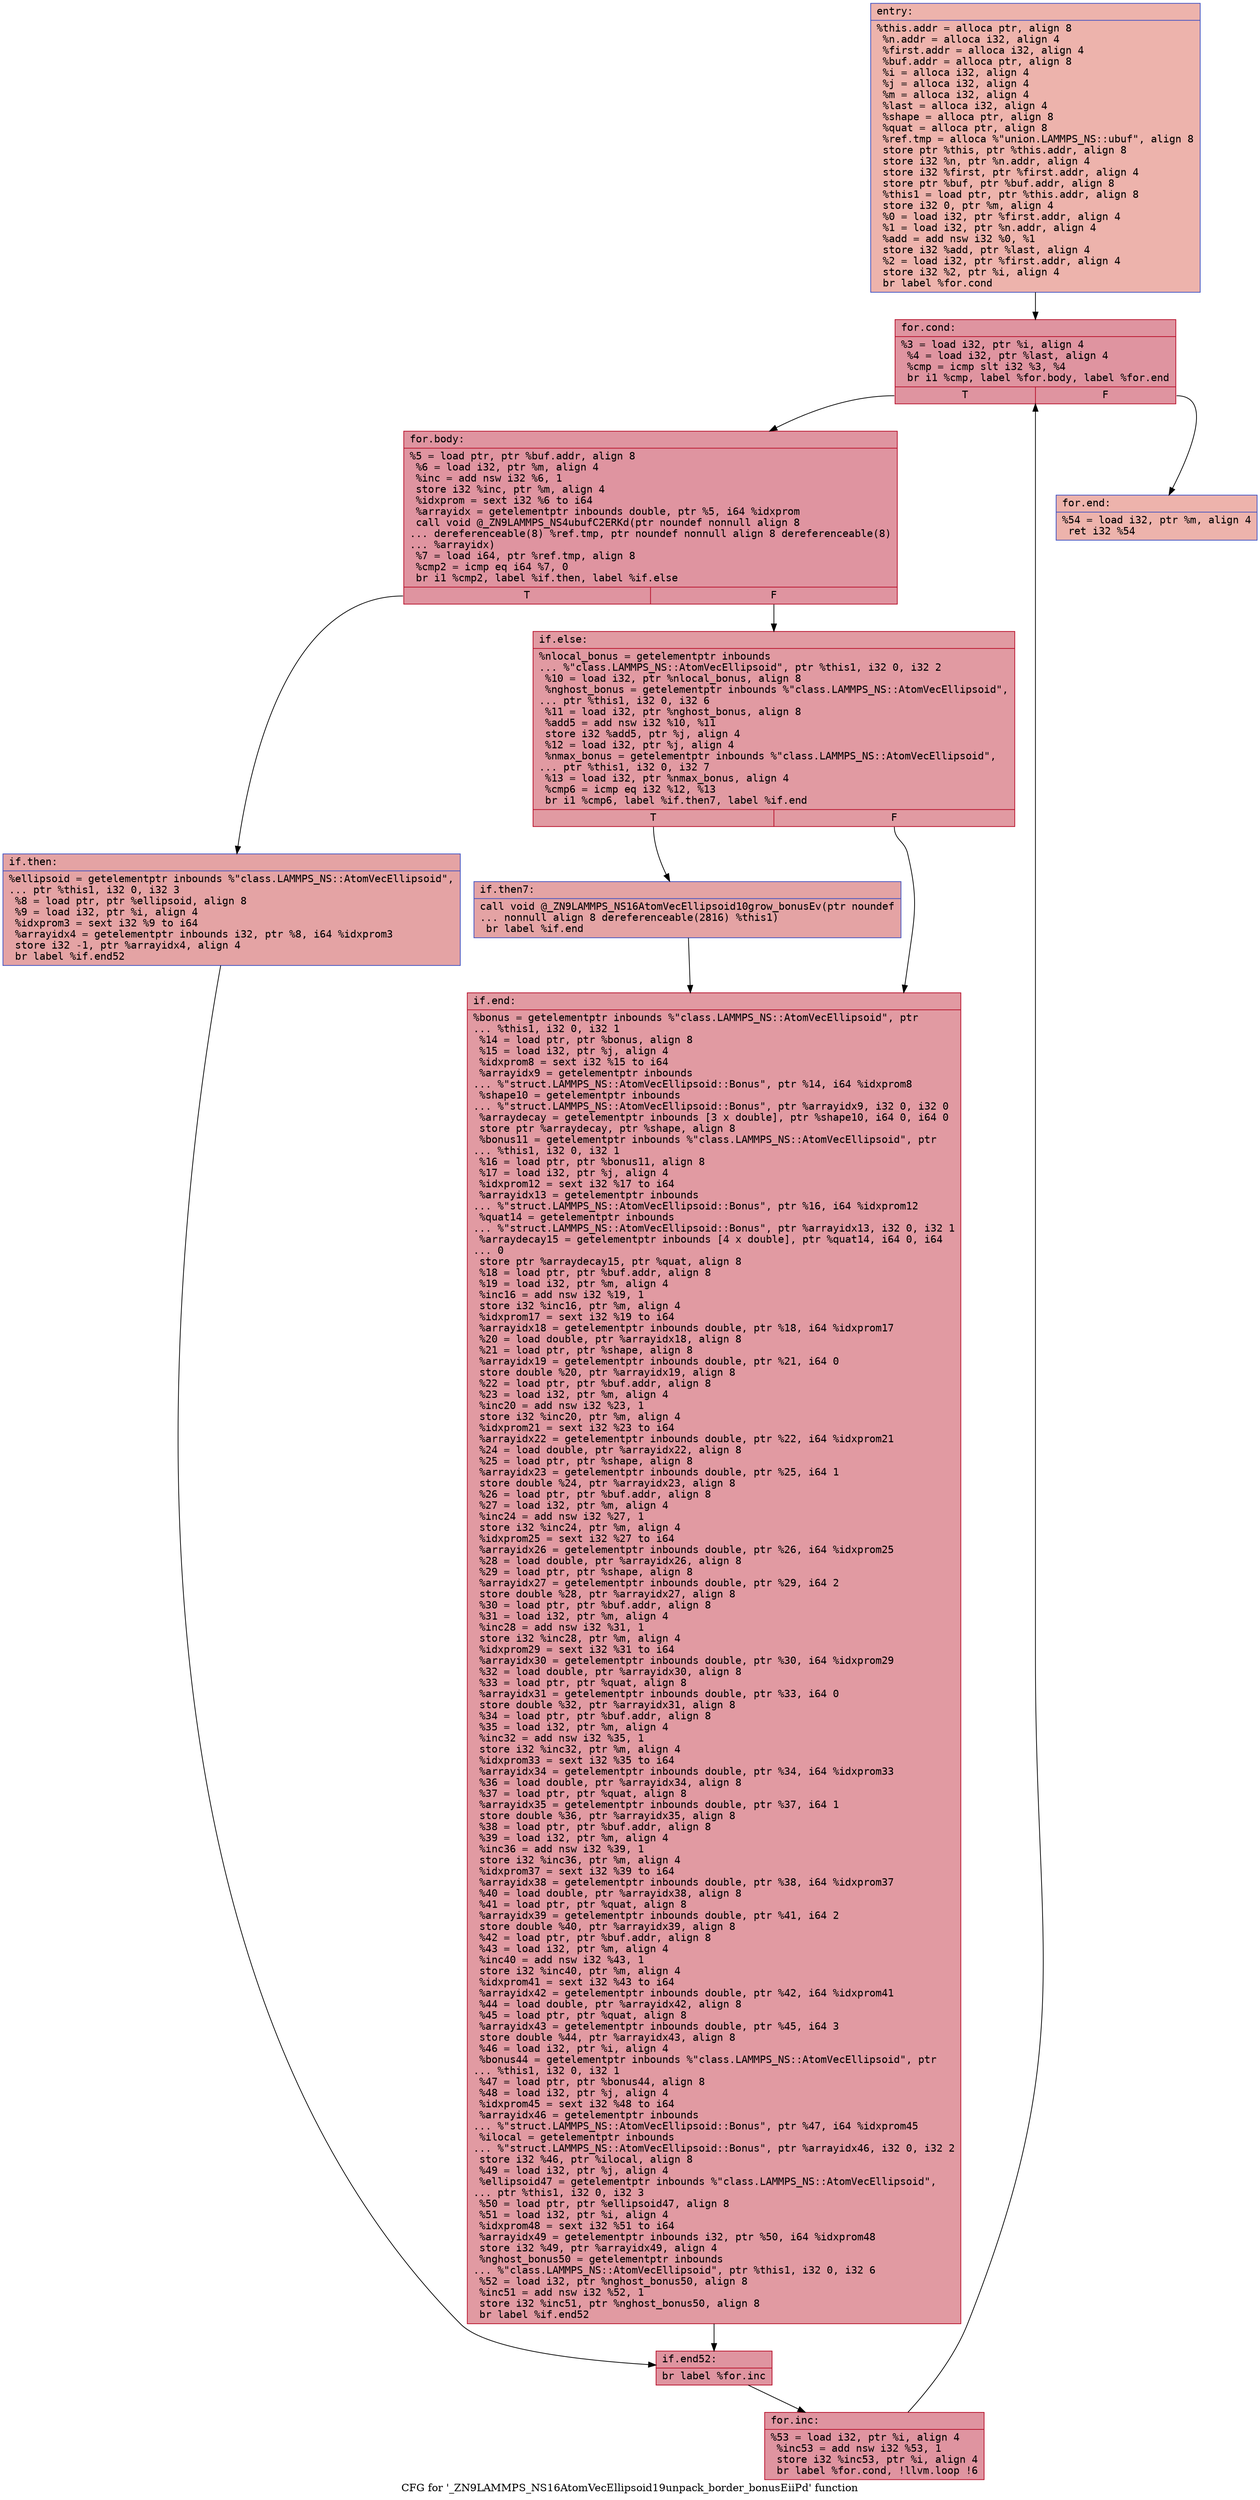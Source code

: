 digraph "CFG for '_ZN9LAMMPS_NS16AtomVecEllipsoid19unpack_border_bonusEiiPd' function" {
	label="CFG for '_ZN9LAMMPS_NS16AtomVecEllipsoid19unpack_border_bonusEiiPd' function";

	Node0x556728d7fea0 [shape=record,color="#3d50c3ff", style=filled, fillcolor="#d6524470" fontname="Courier",label="{entry:\l|  %this.addr = alloca ptr, align 8\l  %n.addr = alloca i32, align 4\l  %first.addr = alloca i32, align 4\l  %buf.addr = alloca ptr, align 8\l  %i = alloca i32, align 4\l  %j = alloca i32, align 4\l  %m = alloca i32, align 4\l  %last = alloca i32, align 4\l  %shape = alloca ptr, align 8\l  %quat = alloca ptr, align 8\l  %ref.tmp = alloca %\"union.LAMMPS_NS::ubuf\", align 8\l  store ptr %this, ptr %this.addr, align 8\l  store i32 %n, ptr %n.addr, align 4\l  store i32 %first, ptr %first.addr, align 4\l  store ptr %buf, ptr %buf.addr, align 8\l  %this1 = load ptr, ptr %this.addr, align 8\l  store i32 0, ptr %m, align 4\l  %0 = load i32, ptr %first.addr, align 4\l  %1 = load i32, ptr %n.addr, align 4\l  %add = add nsw i32 %0, %1\l  store i32 %add, ptr %last, align 4\l  %2 = load i32, ptr %first.addr, align 4\l  store i32 %2, ptr %i, align 4\l  br label %for.cond\l}"];
	Node0x556728d7fea0 -> Node0x556728d81080[tooltip="entry -> for.cond\nProbability 100.00%" ];
	Node0x556728d81080 [shape=record,color="#b70d28ff", style=filled, fillcolor="#b70d2870" fontname="Courier",label="{for.cond:\l|  %3 = load i32, ptr %i, align 4\l  %4 = load i32, ptr %last, align 4\l  %cmp = icmp slt i32 %3, %4\l  br i1 %cmp, label %for.body, label %for.end\l|{<s0>T|<s1>F}}"];
	Node0x556728d81080:s0 -> Node0x556728d81320[tooltip="for.cond -> for.body\nProbability 96.88%" ];
	Node0x556728d81080:s1 -> Node0x556728d813a0[tooltip="for.cond -> for.end\nProbability 3.12%" ];
	Node0x556728d81320 [shape=record,color="#b70d28ff", style=filled, fillcolor="#b70d2870" fontname="Courier",label="{for.body:\l|  %5 = load ptr, ptr %buf.addr, align 8\l  %6 = load i32, ptr %m, align 4\l  %inc = add nsw i32 %6, 1\l  store i32 %inc, ptr %m, align 4\l  %idxprom = sext i32 %6 to i64\l  %arrayidx = getelementptr inbounds double, ptr %5, i64 %idxprom\l  call void @_ZN9LAMMPS_NS4ubufC2ERKd(ptr noundef nonnull align 8\l... dereferenceable(8) %ref.tmp, ptr noundef nonnull align 8 dereferenceable(8)\l... %arrayidx)\l  %7 = load i64, ptr %ref.tmp, align 8\l  %cmp2 = icmp eq i64 %7, 0\l  br i1 %cmp2, label %if.then, label %if.else\l|{<s0>T|<s1>F}}"];
	Node0x556728d81320:s0 -> Node0x556728d81d60[tooltip="for.body -> if.then\nProbability 37.50%" ];
	Node0x556728d81320:s1 -> Node0x556728d81db0[tooltip="for.body -> if.else\nProbability 62.50%" ];
	Node0x556728d81d60 [shape=record,color="#3d50c3ff", style=filled, fillcolor="#c32e3170" fontname="Courier",label="{if.then:\l|  %ellipsoid = getelementptr inbounds %\"class.LAMMPS_NS::AtomVecEllipsoid\",\l... ptr %this1, i32 0, i32 3\l  %8 = load ptr, ptr %ellipsoid, align 8\l  %9 = load i32, ptr %i, align 4\l  %idxprom3 = sext i32 %9 to i64\l  %arrayidx4 = getelementptr inbounds i32, ptr %8, i64 %idxprom3\l  store i32 -1, ptr %arrayidx4, align 4\l  br label %if.end52\l}"];
	Node0x556728d81d60 -> Node0x556728d82280[tooltip="if.then -> if.end52\nProbability 100.00%" ];
	Node0x556728d81db0 [shape=record,color="#b70d28ff", style=filled, fillcolor="#bb1b2c70" fontname="Courier",label="{if.else:\l|  %nlocal_bonus = getelementptr inbounds\l... %\"class.LAMMPS_NS::AtomVecEllipsoid\", ptr %this1, i32 0, i32 2\l  %10 = load i32, ptr %nlocal_bonus, align 8\l  %nghost_bonus = getelementptr inbounds %\"class.LAMMPS_NS::AtomVecEllipsoid\",\l... ptr %this1, i32 0, i32 6\l  %11 = load i32, ptr %nghost_bonus, align 8\l  %add5 = add nsw i32 %10, %11\l  store i32 %add5, ptr %j, align 4\l  %12 = load i32, ptr %j, align 4\l  %nmax_bonus = getelementptr inbounds %\"class.LAMMPS_NS::AtomVecEllipsoid\",\l... ptr %this1, i32 0, i32 7\l  %13 = load i32, ptr %nmax_bonus, align 4\l  %cmp6 = icmp eq i32 %12, %13\l  br i1 %cmp6, label %if.then7, label %if.end\l|{<s0>T|<s1>F}}"];
	Node0x556728d81db0:s0 -> Node0x556728d82a40[tooltip="if.else -> if.then7\nProbability 50.00%" ];
	Node0x556728d81db0:s1 -> Node0x556728d82ac0[tooltip="if.else -> if.end\nProbability 50.00%" ];
	Node0x556728d82a40 [shape=record,color="#3d50c3ff", style=filled, fillcolor="#c32e3170" fontname="Courier",label="{if.then7:\l|  call void @_ZN9LAMMPS_NS16AtomVecEllipsoid10grow_bonusEv(ptr noundef\l... nonnull align 8 dereferenceable(2816) %this1)\l  br label %if.end\l}"];
	Node0x556728d82a40 -> Node0x556728d82ac0[tooltip="if.then7 -> if.end\nProbability 100.00%" ];
	Node0x556728d82ac0 [shape=record,color="#b70d28ff", style=filled, fillcolor="#bb1b2c70" fontname="Courier",label="{if.end:\l|  %bonus = getelementptr inbounds %\"class.LAMMPS_NS::AtomVecEllipsoid\", ptr\l... %this1, i32 0, i32 1\l  %14 = load ptr, ptr %bonus, align 8\l  %15 = load i32, ptr %j, align 4\l  %idxprom8 = sext i32 %15 to i64\l  %arrayidx9 = getelementptr inbounds\l... %\"struct.LAMMPS_NS::AtomVecEllipsoid::Bonus\", ptr %14, i64 %idxprom8\l  %shape10 = getelementptr inbounds\l... %\"struct.LAMMPS_NS::AtomVecEllipsoid::Bonus\", ptr %arrayidx9, i32 0, i32 0\l  %arraydecay = getelementptr inbounds [3 x double], ptr %shape10, i64 0, i64 0\l  store ptr %arraydecay, ptr %shape, align 8\l  %bonus11 = getelementptr inbounds %\"class.LAMMPS_NS::AtomVecEllipsoid\", ptr\l... %this1, i32 0, i32 1\l  %16 = load ptr, ptr %bonus11, align 8\l  %17 = load i32, ptr %j, align 4\l  %idxprom12 = sext i32 %17 to i64\l  %arrayidx13 = getelementptr inbounds\l... %\"struct.LAMMPS_NS::AtomVecEllipsoid::Bonus\", ptr %16, i64 %idxprom12\l  %quat14 = getelementptr inbounds\l... %\"struct.LAMMPS_NS::AtomVecEllipsoid::Bonus\", ptr %arrayidx13, i32 0, i32 1\l  %arraydecay15 = getelementptr inbounds [4 x double], ptr %quat14, i64 0, i64\l... 0\l  store ptr %arraydecay15, ptr %quat, align 8\l  %18 = load ptr, ptr %buf.addr, align 8\l  %19 = load i32, ptr %m, align 4\l  %inc16 = add nsw i32 %19, 1\l  store i32 %inc16, ptr %m, align 4\l  %idxprom17 = sext i32 %19 to i64\l  %arrayidx18 = getelementptr inbounds double, ptr %18, i64 %idxprom17\l  %20 = load double, ptr %arrayidx18, align 8\l  %21 = load ptr, ptr %shape, align 8\l  %arrayidx19 = getelementptr inbounds double, ptr %21, i64 0\l  store double %20, ptr %arrayidx19, align 8\l  %22 = load ptr, ptr %buf.addr, align 8\l  %23 = load i32, ptr %m, align 4\l  %inc20 = add nsw i32 %23, 1\l  store i32 %inc20, ptr %m, align 4\l  %idxprom21 = sext i32 %23 to i64\l  %arrayidx22 = getelementptr inbounds double, ptr %22, i64 %idxprom21\l  %24 = load double, ptr %arrayidx22, align 8\l  %25 = load ptr, ptr %shape, align 8\l  %arrayidx23 = getelementptr inbounds double, ptr %25, i64 1\l  store double %24, ptr %arrayidx23, align 8\l  %26 = load ptr, ptr %buf.addr, align 8\l  %27 = load i32, ptr %m, align 4\l  %inc24 = add nsw i32 %27, 1\l  store i32 %inc24, ptr %m, align 4\l  %idxprom25 = sext i32 %27 to i64\l  %arrayidx26 = getelementptr inbounds double, ptr %26, i64 %idxprom25\l  %28 = load double, ptr %arrayidx26, align 8\l  %29 = load ptr, ptr %shape, align 8\l  %arrayidx27 = getelementptr inbounds double, ptr %29, i64 2\l  store double %28, ptr %arrayidx27, align 8\l  %30 = load ptr, ptr %buf.addr, align 8\l  %31 = load i32, ptr %m, align 4\l  %inc28 = add nsw i32 %31, 1\l  store i32 %inc28, ptr %m, align 4\l  %idxprom29 = sext i32 %31 to i64\l  %arrayidx30 = getelementptr inbounds double, ptr %30, i64 %idxprom29\l  %32 = load double, ptr %arrayidx30, align 8\l  %33 = load ptr, ptr %quat, align 8\l  %arrayidx31 = getelementptr inbounds double, ptr %33, i64 0\l  store double %32, ptr %arrayidx31, align 8\l  %34 = load ptr, ptr %buf.addr, align 8\l  %35 = load i32, ptr %m, align 4\l  %inc32 = add nsw i32 %35, 1\l  store i32 %inc32, ptr %m, align 4\l  %idxprom33 = sext i32 %35 to i64\l  %arrayidx34 = getelementptr inbounds double, ptr %34, i64 %idxprom33\l  %36 = load double, ptr %arrayidx34, align 8\l  %37 = load ptr, ptr %quat, align 8\l  %arrayidx35 = getelementptr inbounds double, ptr %37, i64 1\l  store double %36, ptr %arrayidx35, align 8\l  %38 = load ptr, ptr %buf.addr, align 8\l  %39 = load i32, ptr %m, align 4\l  %inc36 = add nsw i32 %39, 1\l  store i32 %inc36, ptr %m, align 4\l  %idxprom37 = sext i32 %39 to i64\l  %arrayidx38 = getelementptr inbounds double, ptr %38, i64 %idxprom37\l  %40 = load double, ptr %arrayidx38, align 8\l  %41 = load ptr, ptr %quat, align 8\l  %arrayidx39 = getelementptr inbounds double, ptr %41, i64 2\l  store double %40, ptr %arrayidx39, align 8\l  %42 = load ptr, ptr %buf.addr, align 8\l  %43 = load i32, ptr %m, align 4\l  %inc40 = add nsw i32 %43, 1\l  store i32 %inc40, ptr %m, align 4\l  %idxprom41 = sext i32 %43 to i64\l  %arrayidx42 = getelementptr inbounds double, ptr %42, i64 %idxprom41\l  %44 = load double, ptr %arrayidx42, align 8\l  %45 = load ptr, ptr %quat, align 8\l  %arrayidx43 = getelementptr inbounds double, ptr %45, i64 3\l  store double %44, ptr %arrayidx43, align 8\l  %46 = load i32, ptr %i, align 4\l  %bonus44 = getelementptr inbounds %\"class.LAMMPS_NS::AtomVecEllipsoid\", ptr\l... %this1, i32 0, i32 1\l  %47 = load ptr, ptr %bonus44, align 8\l  %48 = load i32, ptr %j, align 4\l  %idxprom45 = sext i32 %48 to i64\l  %arrayidx46 = getelementptr inbounds\l... %\"struct.LAMMPS_NS::AtomVecEllipsoid::Bonus\", ptr %47, i64 %idxprom45\l  %ilocal = getelementptr inbounds\l... %\"struct.LAMMPS_NS::AtomVecEllipsoid::Bonus\", ptr %arrayidx46, i32 0, i32 2\l  store i32 %46, ptr %ilocal, align 8\l  %49 = load i32, ptr %j, align 4\l  %ellipsoid47 = getelementptr inbounds %\"class.LAMMPS_NS::AtomVecEllipsoid\",\l... ptr %this1, i32 0, i32 3\l  %50 = load ptr, ptr %ellipsoid47, align 8\l  %51 = load i32, ptr %i, align 4\l  %idxprom48 = sext i32 %51 to i64\l  %arrayidx49 = getelementptr inbounds i32, ptr %50, i64 %idxprom48\l  store i32 %49, ptr %arrayidx49, align 4\l  %nghost_bonus50 = getelementptr inbounds\l... %\"class.LAMMPS_NS::AtomVecEllipsoid\", ptr %this1, i32 0, i32 6\l  %52 = load i32, ptr %nghost_bonus50, align 8\l  %inc51 = add nsw i32 %52, 1\l  store i32 %inc51, ptr %nghost_bonus50, align 8\l  br label %if.end52\l}"];
	Node0x556728d82ac0 -> Node0x556728d82280[tooltip="if.end -> if.end52\nProbability 100.00%" ];
	Node0x556728d82280 [shape=record,color="#b70d28ff", style=filled, fillcolor="#b70d2870" fontname="Courier",label="{if.end52:\l|  br label %for.inc\l}"];
	Node0x556728d82280 -> Node0x556728d87d00[tooltip="if.end52 -> for.inc\nProbability 100.00%" ];
	Node0x556728d87d00 [shape=record,color="#b70d28ff", style=filled, fillcolor="#b70d2870" fontname="Courier",label="{for.inc:\l|  %53 = load i32, ptr %i, align 4\l  %inc53 = add nsw i32 %53, 1\l  store i32 %inc53, ptr %i, align 4\l  br label %for.cond, !llvm.loop !6\l}"];
	Node0x556728d87d00 -> Node0x556728d81080[tooltip="for.inc -> for.cond\nProbability 100.00%" ];
	Node0x556728d813a0 [shape=record,color="#3d50c3ff", style=filled, fillcolor="#d6524470" fontname="Courier",label="{for.end:\l|  %54 = load i32, ptr %m, align 4\l  ret i32 %54\l}"];
}
